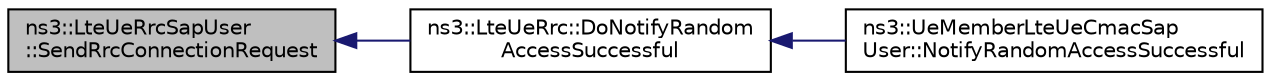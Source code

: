 digraph "ns3::LteUeRrcSapUser::SendRrcConnectionRequest"
{
  edge [fontname="Helvetica",fontsize="10",labelfontname="Helvetica",labelfontsize="10"];
  node [fontname="Helvetica",fontsize="10",shape=record];
  rankdir="LR";
  Node1 [label="ns3::LteUeRrcSapUser\l::SendRrcConnectionRequest",height=0.2,width=0.4,color="black", fillcolor="grey75", style="filled", fontcolor="black"];
  Node1 -> Node2 [dir="back",color="midnightblue",fontsize="10",style="solid"];
  Node2 [label="ns3::LteUeRrc::DoNotifyRandom\lAccessSuccessful",height=0.2,width=0.4,color="black", fillcolor="white", style="filled",URL="$d7/d1c/classns3_1_1LteUeRrc.html#a3876ab1fee7f075bec56008349b147db"];
  Node2 -> Node3 [dir="back",color="midnightblue",fontsize="10",style="solid"];
  Node3 [label="ns3::UeMemberLteUeCmacSap\lUser::NotifyRandomAccessSuccessful",height=0.2,width=0.4,color="black", fillcolor="white", style="filled",URL="$da/d9b/classns3_1_1UeMemberLteUeCmacSapUser.html#a05cd8f87612e4b7044b12c8b062de00b"];
}
